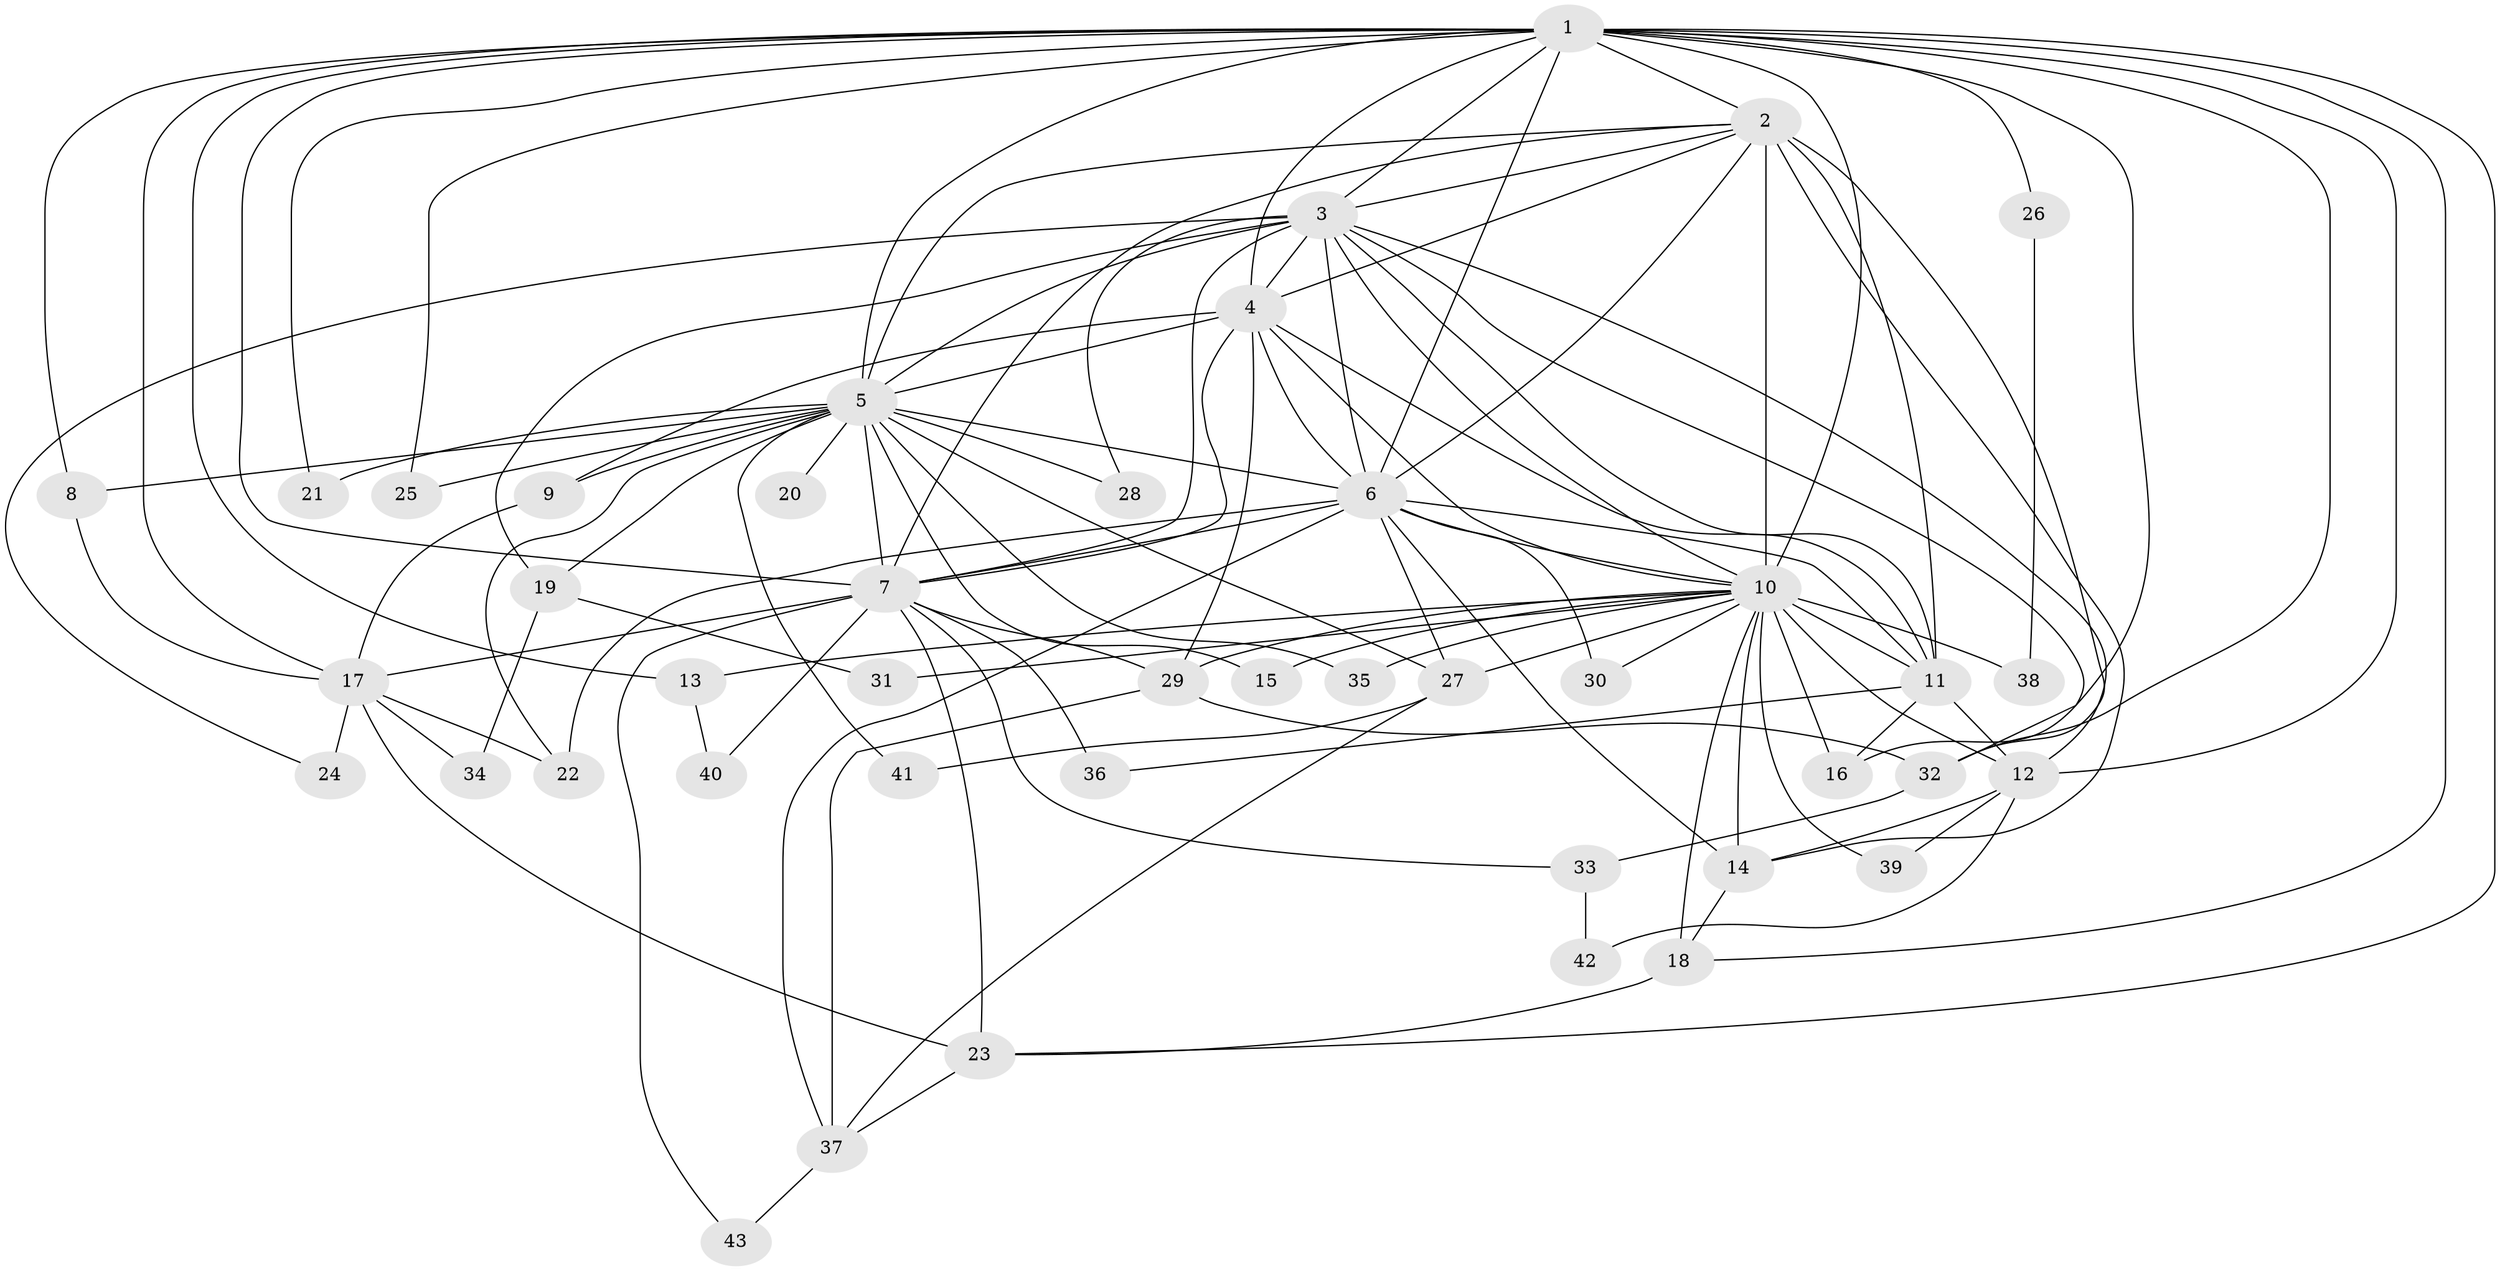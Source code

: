 // original degree distribution, {20: 0.011627906976744186, 30: 0.011627906976744186, 18: 0.023255813953488372, 15: 0.023255813953488372, 22: 0.011627906976744186, 17: 0.011627906976744186, 16: 0.011627906976744186, 11: 0.011627906976744186, 3: 0.16279069767441862, 2: 0.5348837209302325, 6: 0.023255813953488372, 4: 0.09302325581395349, 7: 0.023255813953488372, 5: 0.046511627906976744}
// Generated by graph-tools (version 1.1) at 2025/35/03/09/25 02:35:00]
// undirected, 43 vertices, 114 edges
graph export_dot {
graph [start="1"]
  node [color=gray90,style=filled];
  1;
  2;
  3;
  4;
  5;
  6;
  7;
  8;
  9;
  10;
  11;
  12;
  13;
  14;
  15;
  16;
  17;
  18;
  19;
  20;
  21;
  22;
  23;
  24;
  25;
  26;
  27;
  28;
  29;
  30;
  31;
  32;
  33;
  34;
  35;
  36;
  37;
  38;
  39;
  40;
  41;
  42;
  43;
  1 -- 2 [weight=2.0];
  1 -- 3 [weight=2.0];
  1 -- 4 [weight=2.0];
  1 -- 5 [weight=4.0];
  1 -- 6 [weight=4.0];
  1 -- 7 [weight=2.0];
  1 -- 8 [weight=1.0];
  1 -- 10 [weight=5.0];
  1 -- 12 [weight=1.0];
  1 -- 13 [weight=1.0];
  1 -- 16 [weight=1.0];
  1 -- 17 [weight=1.0];
  1 -- 18 [weight=1.0];
  1 -- 21 [weight=1.0];
  1 -- 23 [weight=1.0];
  1 -- 25 [weight=1.0];
  1 -- 26 [weight=1.0];
  1 -- 32 [weight=1.0];
  2 -- 3 [weight=2.0];
  2 -- 4 [weight=2.0];
  2 -- 5 [weight=2.0];
  2 -- 6 [weight=2.0];
  2 -- 7 [weight=2.0];
  2 -- 10 [weight=15.0];
  2 -- 11 [weight=1.0];
  2 -- 14 [weight=1.0];
  2 -- 32 [weight=1.0];
  3 -- 4 [weight=1.0];
  3 -- 5 [weight=2.0];
  3 -- 6 [weight=3.0];
  3 -- 7 [weight=1.0];
  3 -- 10 [weight=1.0];
  3 -- 11 [weight=1.0];
  3 -- 12 [weight=1.0];
  3 -- 19 [weight=1.0];
  3 -- 24 [weight=1.0];
  3 -- 28 [weight=1.0];
  3 -- 32 [weight=1.0];
  4 -- 5 [weight=2.0];
  4 -- 6 [weight=2.0];
  4 -- 7 [weight=1.0];
  4 -- 9 [weight=2.0];
  4 -- 10 [weight=1.0];
  4 -- 11 [weight=1.0];
  4 -- 29 [weight=1.0];
  5 -- 6 [weight=4.0];
  5 -- 7 [weight=2.0];
  5 -- 8 [weight=1.0];
  5 -- 9 [weight=1.0];
  5 -- 15 [weight=1.0];
  5 -- 19 [weight=1.0];
  5 -- 20 [weight=1.0];
  5 -- 21 [weight=1.0];
  5 -- 22 [weight=1.0];
  5 -- 25 [weight=1.0];
  5 -- 27 [weight=1.0];
  5 -- 28 [weight=1.0];
  5 -- 35 [weight=1.0];
  5 -- 41 [weight=1.0];
  6 -- 7 [weight=2.0];
  6 -- 10 [weight=1.0];
  6 -- 11 [weight=1.0];
  6 -- 14 [weight=1.0];
  6 -- 22 [weight=4.0];
  6 -- 27 [weight=1.0];
  6 -- 30 [weight=1.0];
  6 -- 37 [weight=1.0];
  7 -- 17 [weight=1.0];
  7 -- 23 [weight=1.0];
  7 -- 29 [weight=2.0];
  7 -- 33 [weight=1.0];
  7 -- 36 [weight=1.0];
  7 -- 40 [weight=1.0];
  7 -- 43 [weight=1.0];
  8 -- 17 [weight=1.0];
  9 -- 17 [weight=1.0];
  10 -- 11 [weight=1.0];
  10 -- 12 [weight=1.0];
  10 -- 13 [weight=1.0];
  10 -- 14 [weight=1.0];
  10 -- 15 [weight=1.0];
  10 -- 16 [weight=1.0];
  10 -- 18 [weight=2.0];
  10 -- 27 [weight=1.0];
  10 -- 29 [weight=1.0];
  10 -- 30 [weight=2.0];
  10 -- 31 [weight=1.0];
  10 -- 35 [weight=1.0];
  10 -- 38 [weight=1.0];
  10 -- 39 [weight=1.0];
  11 -- 12 [weight=1.0];
  11 -- 16 [weight=1.0];
  11 -- 36 [weight=1.0];
  12 -- 14 [weight=1.0];
  12 -- 39 [weight=1.0];
  12 -- 42 [weight=1.0];
  13 -- 40 [weight=1.0];
  14 -- 18 [weight=1.0];
  17 -- 22 [weight=1.0];
  17 -- 23 [weight=1.0];
  17 -- 24 [weight=1.0];
  17 -- 34 [weight=1.0];
  18 -- 23 [weight=1.0];
  19 -- 31 [weight=1.0];
  19 -- 34 [weight=1.0];
  23 -- 37 [weight=1.0];
  26 -- 38 [weight=1.0];
  27 -- 37 [weight=1.0];
  27 -- 41 [weight=1.0];
  29 -- 32 [weight=1.0];
  29 -- 37 [weight=1.0];
  32 -- 33 [weight=1.0];
  33 -- 42 [weight=1.0];
  37 -- 43 [weight=1.0];
}

